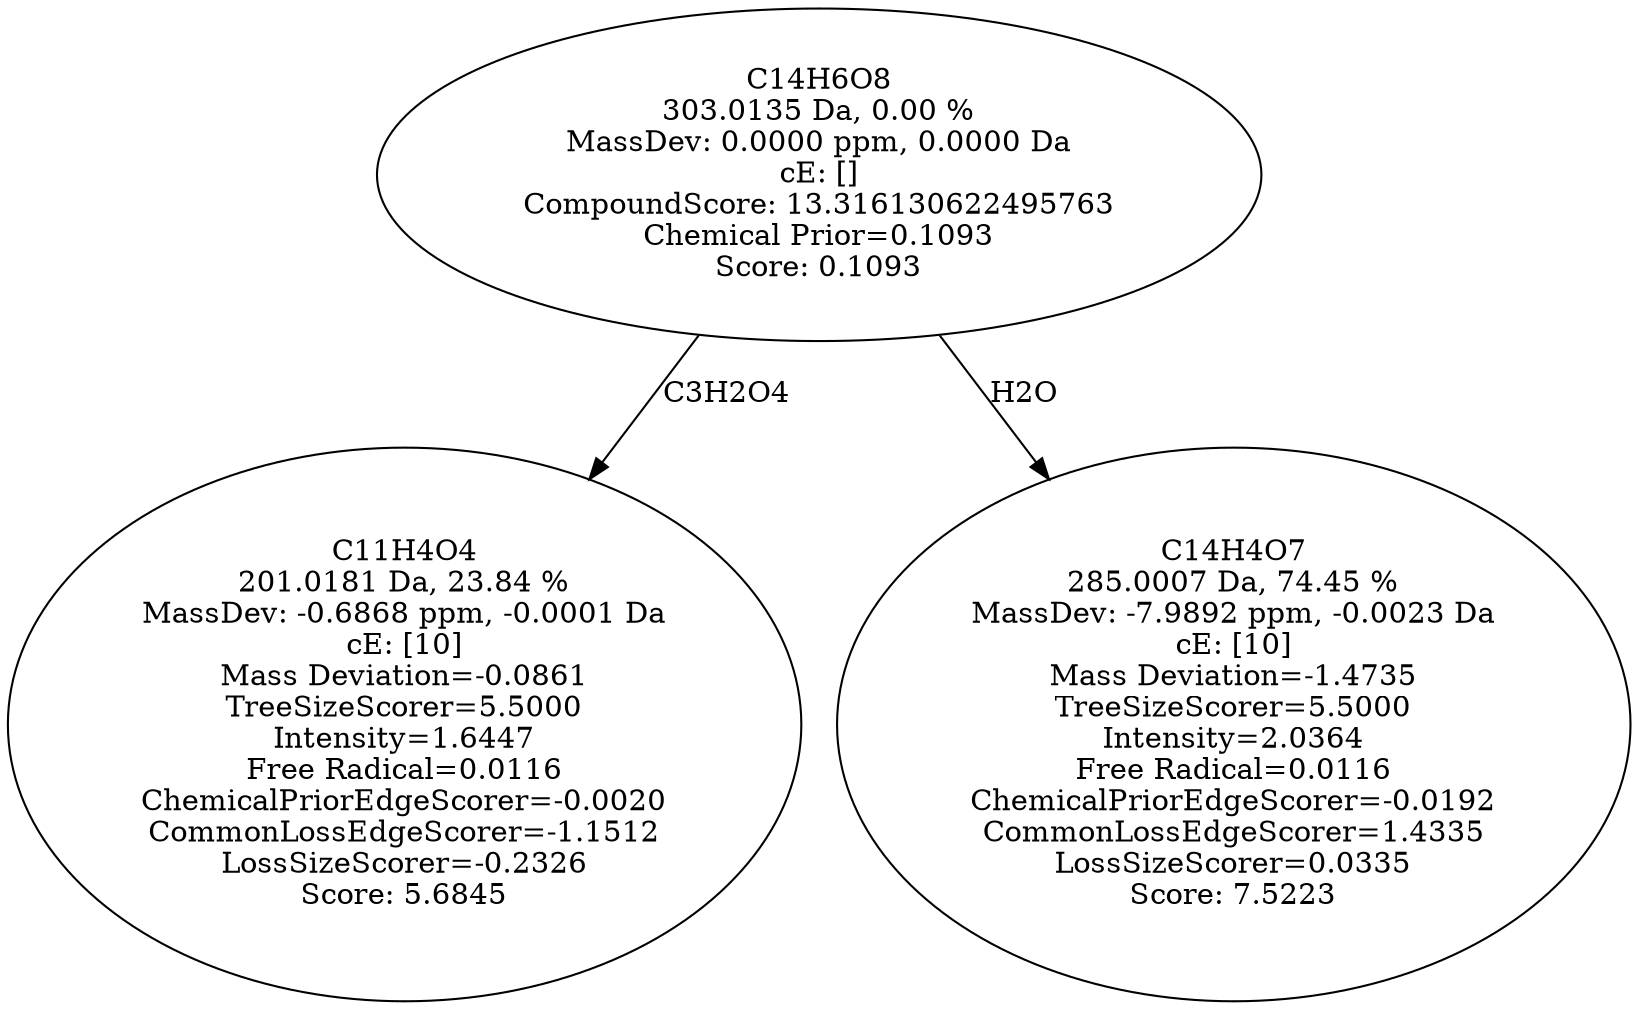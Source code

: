 strict digraph {
v1 [label="C11H4O4\n201.0181 Da, 23.84 %\nMassDev: -0.6868 ppm, -0.0001 Da\ncE: [10]\nMass Deviation=-0.0861\nTreeSizeScorer=5.5000\nIntensity=1.6447\nFree Radical=0.0116\nChemicalPriorEdgeScorer=-0.0020\nCommonLossEdgeScorer=-1.1512\nLossSizeScorer=-0.2326\nScore: 5.6845"];
v2 [label="C14H4O7\n285.0007 Da, 74.45 %\nMassDev: -7.9892 ppm, -0.0023 Da\ncE: [10]\nMass Deviation=-1.4735\nTreeSizeScorer=5.5000\nIntensity=2.0364\nFree Radical=0.0116\nChemicalPriorEdgeScorer=-0.0192\nCommonLossEdgeScorer=1.4335\nLossSizeScorer=0.0335\nScore: 7.5223"];
v3 [label="C14H6O8\n303.0135 Da, 0.00 %\nMassDev: 0.0000 ppm, 0.0000 Da\ncE: []\nCompoundScore: 13.316130622495763\nChemical Prior=0.1093\nScore: 0.1093"];
v3 -> v1 [label="C3H2O4"];
v3 -> v2 [label="H2O"];
}